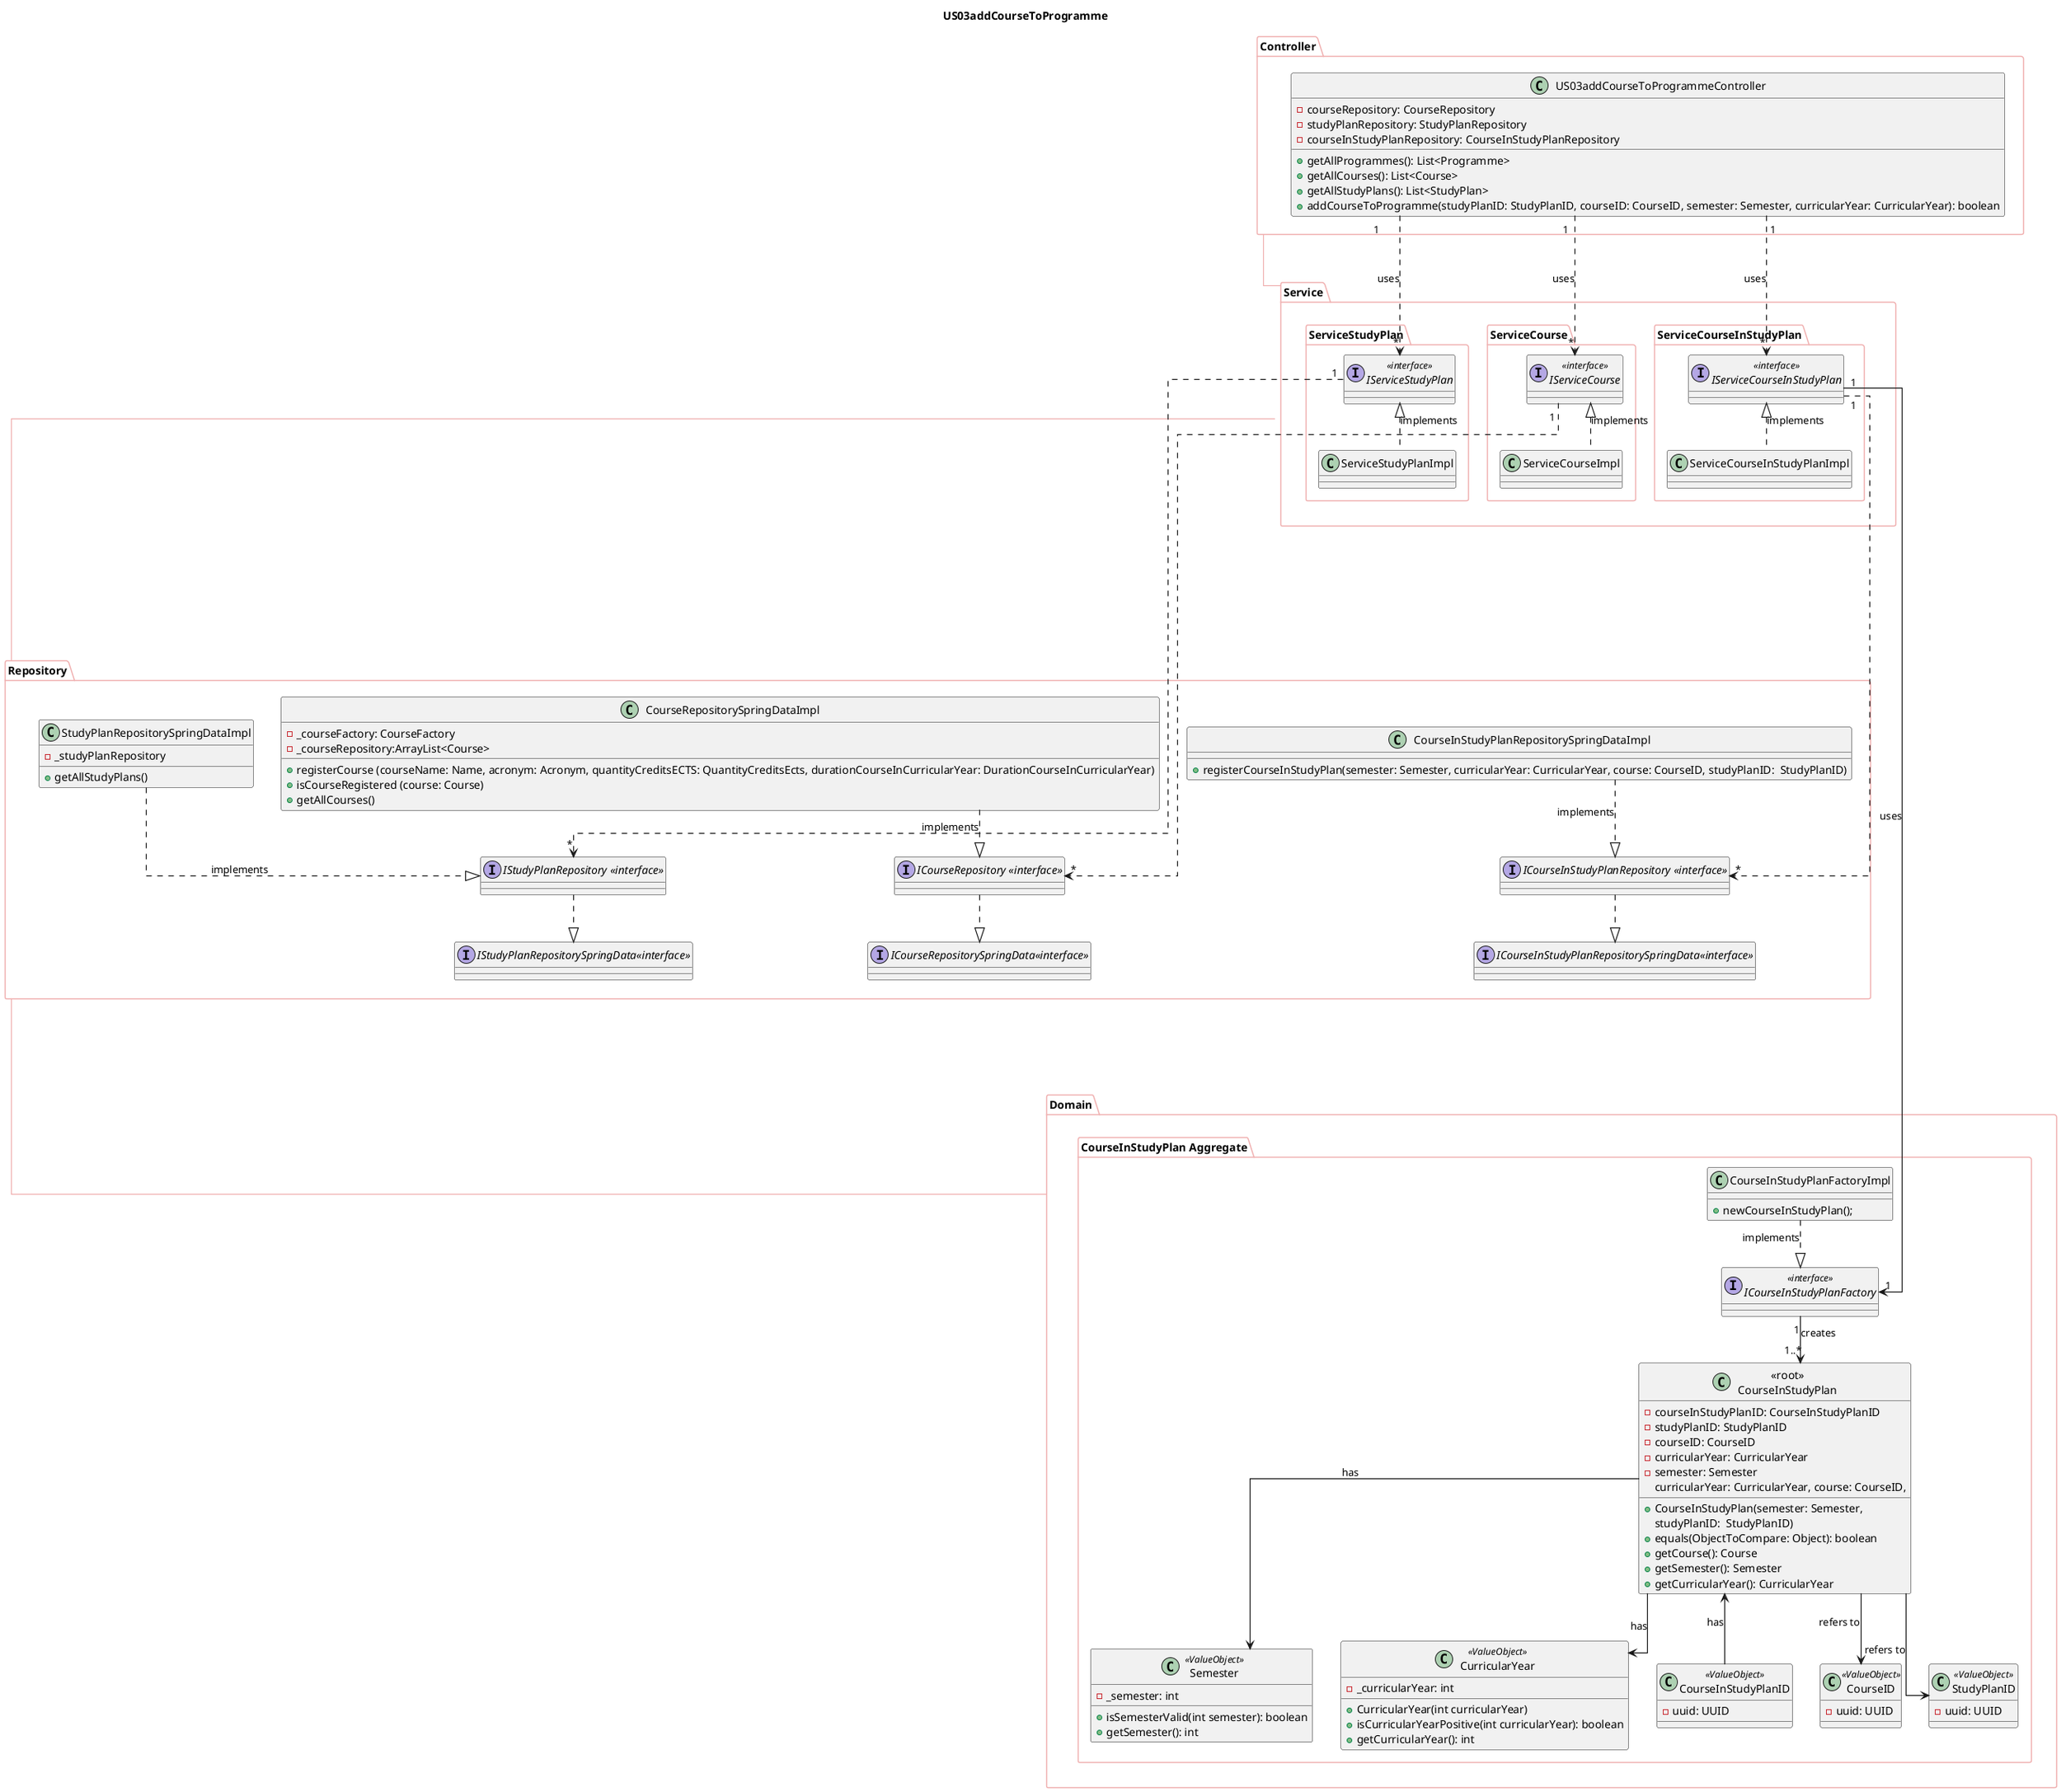 @startuml
'https://plantuml.com/class-diagram
skinparam packageBorderColor #F0B0B0
skinparam arrowThickness 1.2
skinparam linetype ortho
top to bottom direction

title US03addCourseToProgramme

package Controller {
     class US03addCourseToProgrammeController {
        - courseRepository: CourseRepository
        - studyPlanRepository: StudyPlanRepository
        - courseInStudyPlanRepository: CourseInStudyPlanRepository
        + getAllProgrammes(): List<Programme>
        + getAllCourses(): List<Course>
        + getAllStudyPlans(): List<StudyPlan>
        + addCourseToProgramme(studyPlanID: StudyPlanID, courseID: CourseID, semester: Semester, curricularYear: CurricularYear): boolean
    }


}
package Service {

    package ServiceStudyPlan{
        class ServiceStudyPlanImpl
        interface IServiceStudyPlan <<interface>> {}
    }

    package ServiceCourse{
        class ServiceCourseImpl
        interface IServiceCourse <<interface>> {}
    }

    package ServiceCourseInStudyPlan{
        class ServiceCourseInStudyPlanImpl
        interface IServiceCourseInStudyPlan <<interface>> {}
    }
}



package Repository {

    class StudyPlanRepositorySpringDataImpl {
        - _studyPlanRepository
        + getAllStudyPlans()
    }

    class CourseRepositorySpringDataImpl {
        - _courseFactory: CourseFactory
        -_courseRepository:ArrayList<Course>
        +registerCourse (courseName: Name, acronym: Acronym, quantityCreditsECTS: QuantityCreditsEcts, durationCourseInCurricularYear: DurationCourseInCurricularYear)
        +isCourseRegistered (course: Course)
        +getAllCourses()
    }

    class CourseInStudyPlanRepositorySpringDataImpl {
         + registerCourseInStudyPlan(semester: Semester, curricularYear: CurricularYear, course: CourseID, studyPlanID:  StudyPlanID)
    }

    'interface "IRepository <<interface>>" {}
    interface "IStudyPlanRepository <<interface>>"  {}
    interface "ICourseRepository <<interface>>" {}
    interface "ICourseInStudyPlanRepository <<interface>>" {}

    interface "IStudyPlanRepositorySpringData<<interface>>"
    interface "ICourseRepositorySpringData<<interface>>"
    interface "ICourseInStudyPlanRepositorySpringData<<interface>>"

}


package Domain {

package "CourseInStudyPlan Aggregate" {
    class "<<root>>\nCourseInStudyPlan" {
        - courseInStudyPlanID: CourseInStudyPlanID
        - studyPlanID: StudyPlanID
        - courseID: CourseID
        - curricularYear: CurricularYear
        - semester: Semester
        +CourseInStudyPlan(semester: Semester,
        curricularYear: CurricularYear, course: CourseID,
        studyPlanID:  StudyPlanID)
        +equals(ObjectToCompare: Object): boolean
        +getCourse(): Course
        +getSemester(): Semester
        +getCurricularYear(): CurricularYear
    }
    class Semester <<ValueObject>> {
        -_semester: int
        +isSemesterValid(int semester): boolean
        +getSemester(): int
    }

    class CurricularYear <<ValueObject>> {
            -_curricularYear: int
            +CurricularYear(int curricularYear)
            +isCurricularYearPositive(int curricularYear): boolean
            +getCurricularYear(): int
    }

    class CourseInStudyPlanID <<ValueObject>> {
        - uuid: UUID
    }

    class CourseID <<ValueObject>> {
        - uuid: UUID
    }

    class StudyPlanID <<ValueObject>> {
        - uuid: UUID
    }


    interface ICourseInStudyPlanFactory <<interface>> {}

    class CourseInStudyPlanFactoryImpl {
     + newCourseInStudyPlan();
    }

}
}
Controller -down- Service #F0B0B0
Service -down----- Repository #F0B0B0
Repository -down----- Domain #F0B0B0



US03addCourseToProgrammeController "1" .down..> "*" IServiceCourse: uses
US03addCourseToProgrammeController "1" .down..> "*" IServiceStudyPlan: uses
US03addCourseToProgrammeController "1" .down..> "*" IServiceCourseInStudyPlan: uses

IServiceCourse " " <|.. " " ServiceCourseImpl: implements
IServiceStudyPlan  " " <|.. " " ServiceStudyPlanImpl: implements
IServiceCourseInStudyPlan  " " <|.. " " ServiceCourseInStudyPlanImpl: implements

IServiceCourse  "1" ..> "*" "ICourseRepository <<interface>>"
IServiceStudyPlan  "1" ..> "*" "IStudyPlanRepository <<interface>>"
IServiceCourseInStudyPlan  "1" ..> "*" "ICourseInStudyPlanRepository <<interface>>"

CourseInStudyPlanRepositorySpringDataImpl ..|> "ICourseInStudyPlanRepository <<interface>>" : implements
CourseRepositorySpringDataImpl ..|> "ICourseRepository <<interface>>" : implements
StudyPlanRepositorySpringDataImpl ..|> "IStudyPlanRepository <<interface>>" : implements

"ICourseInStudyPlanRepository <<interface>>" ..|> "ICourseInStudyPlanRepositorySpringData<<interface>>"
"IStudyPlanRepository <<interface>>" ..|> "IStudyPlanRepositorySpringData<<interface>>"
"ICourseRepository <<interface>>" ..|> "ICourseRepositorySpringData<<interface>>"

'ICourseInStudyPlanRepository -down--|> IRepository: extends
'ICourseRepository -down--|> IRepository: extends
'IStudyPlanRepository -down--|> IRepository: extends

IServiceCourseInStudyPlan "1" --> "1" ICourseInStudyPlanFactory: uses
CourseInStudyPlanFactoryImpl ..|> ICourseInStudyPlanFactory: implements
ICourseInStudyPlanFactory "1" --> "1..*" "<<root>>\nCourseInStudyPlan": creates

"<<root>>\nCourseInStudyPlan" --> CourseID: refers to
"<<root>>\nCourseInStudyPlan" --> StudyPlanID: refers to
"<<root>>\nCourseInStudyPlan" <-- CourseInStudyPlanID: has
"<<root>>\nCourseInStudyPlan" --> CurricularYear: has
"<<root>>\nCourseInStudyPlan" --> Semester: has

@enduml